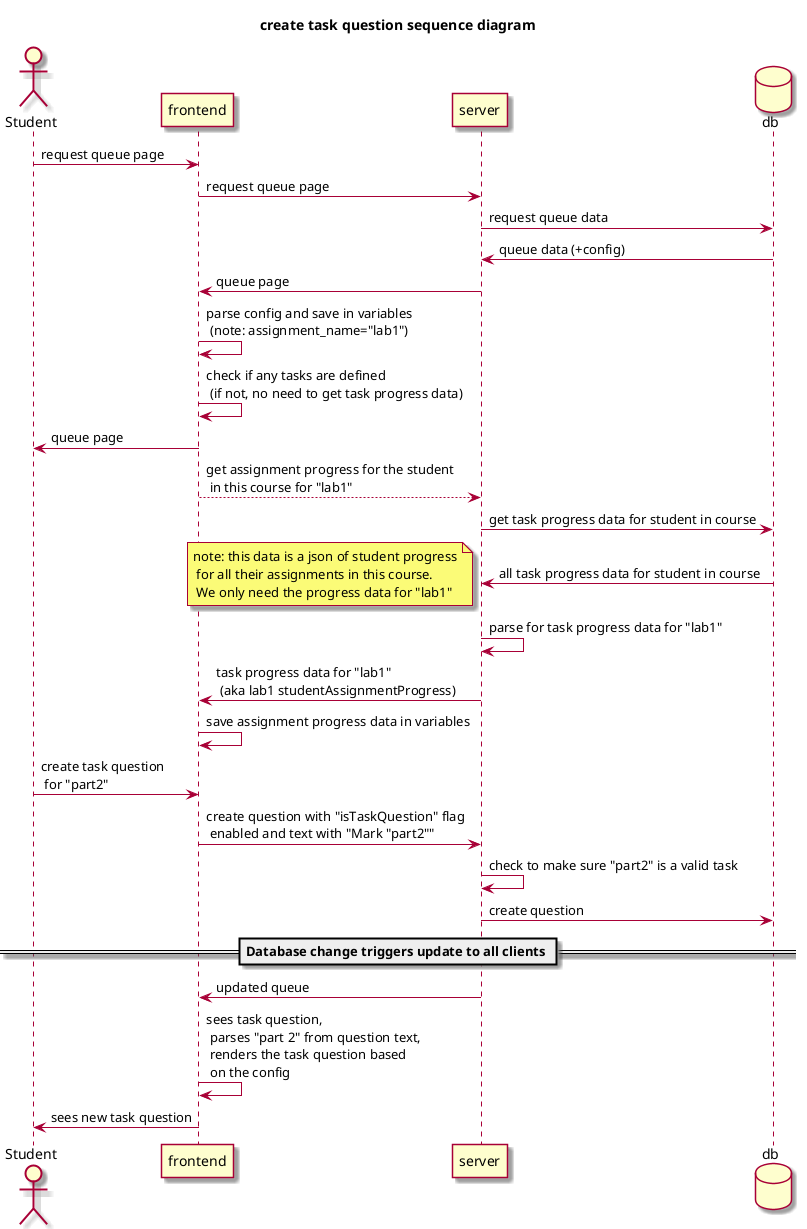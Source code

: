 @startuml

skin rose

title "create task question sequence diagram"

actor User as "Student"
participant frontend
participant server
database db

User -> frontend : request queue page
frontend -> server : request queue page
server -> db : request queue data
server <- db : queue data (+config)
frontend <- server : queue page
frontend -> frontend : parse config and save in variables \n (note: assignment_name="lab1")
frontend -> frontend : check if any tasks are defined \n (if not, no need to get task progress data)
User <- frontend : queue page


frontend --> server : get assignment progress for the student \n in this course for "lab1"
server -> db : get task progress data for student in course
server <- db : all task progress data for student in course
note left : note: this data is a json of student progress\n for all their assignments in this course.\n We only need the progress data for "lab1" 
server -> server : parse for task progress data for "lab1"
frontend <- server : task progress data for "lab1" \n (aka lab1 studentAssignmentProgress)
frontend -> frontend : save assignment progress data in variables

User -> frontend : create task question\n for "part2"
frontend -> server : create question with "isTaskQuestion" flag\n enabled and text with "Mark "part2""

server -> server : check to make sure "part2" is a valid task
server -> db : create question

== Database change triggers update to all clients ==

frontend <- server : updated queue
frontend -> frontend : sees task question, \n parses "part 2" from question text, \n renders the task question based \n on the config 
User <- frontend : sees new task question

@enduml